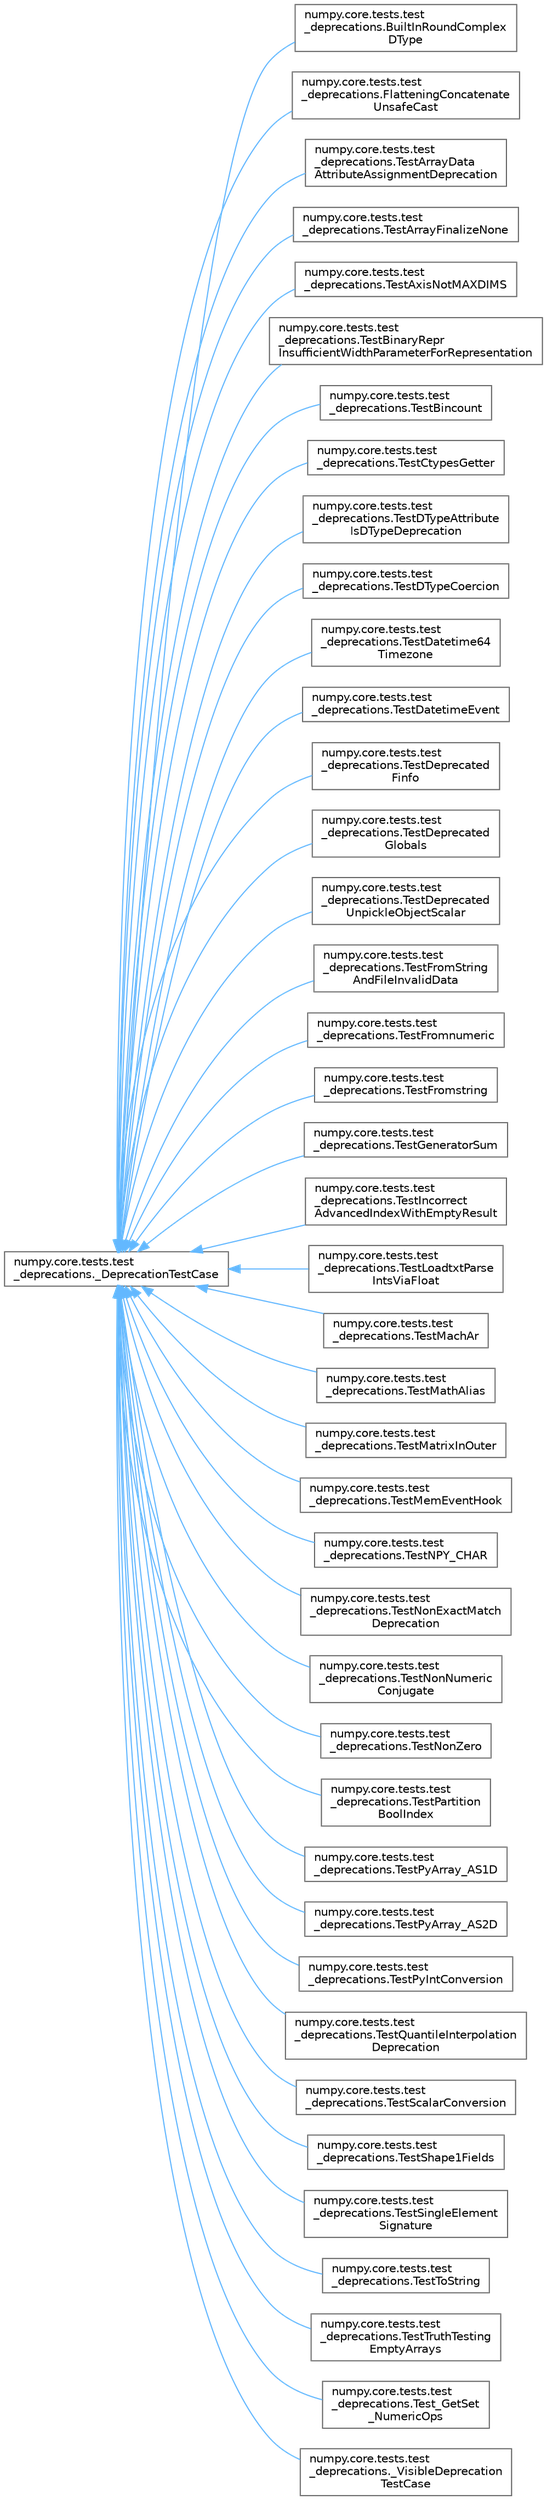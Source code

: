 digraph "Graphical Class Hierarchy"
{
 // LATEX_PDF_SIZE
  bgcolor="transparent";
  edge [fontname=Helvetica,fontsize=10,labelfontname=Helvetica,labelfontsize=10];
  node [fontname=Helvetica,fontsize=10,shape=box,height=0.2,width=0.4];
  rankdir="LR";
  Node0 [id="Node000000",label="numpy.core.tests.test\l_deprecations._DeprecationTestCase",height=0.2,width=0.4,color="grey40", fillcolor="white", style="filled",URL="$d0/d52/classnumpy_1_1core_1_1tests_1_1test__deprecations_1_1__DeprecationTestCase.html",tooltip=" "];
  Node0 -> Node1 [id="edge4230_Node000000_Node000001",dir="back",color="steelblue1",style="solid",tooltip=" "];
  Node1 [id="Node000001",label="numpy.core.tests.test\l_deprecations.BuiltInRoundComplex\lDType",height=0.2,width=0.4,color="grey40", fillcolor="white", style="filled",URL="$d1/d19/classnumpy_1_1core_1_1tests_1_1test__deprecations_1_1BuiltInRoundComplexDType.html",tooltip=" "];
  Node0 -> Node2 [id="edge4231_Node000000_Node000002",dir="back",color="steelblue1",style="solid",tooltip=" "];
  Node2 [id="Node000002",label="numpy.core.tests.test\l_deprecations.FlatteningConcatenate\lUnsafeCast",height=0.2,width=0.4,color="grey40", fillcolor="white", style="filled",URL="$d1/da7/classnumpy_1_1core_1_1tests_1_1test__deprecations_1_1FlatteningConcatenateUnsafeCast.html",tooltip=" "];
  Node0 -> Node3 [id="edge4232_Node000000_Node000003",dir="back",color="steelblue1",style="solid",tooltip=" "];
  Node3 [id="Node000003",label="numpy.core.tests.test\l_deprecations.TestArrayData\lAttributeAssignmentDeprecation",height=0.2,width=0.4,color="grey40", fillcolor="white", style="filled",URL="$d7/db3/classnumpy_1_1core_1_1tests_1_1test__deprecations_1_1TestArrayDataAttributeAssignmentDeprecation.html",tooltip=" "];
  Node0 -> Node4 [id="edge4233_Node000000_Node000004",dir="back",color="steelblue1",style="solid",tooltip=" "];
  Node4 [id="Node000004",label="numpy.core.tests.test\l_deprecations.TestArrayFinalizeNone",height=0.2,width=0.4,color="grey40", fillcolor="white", style="filled",URL="$d4/dbf/classnumpy_1_1core_1_1tests_1_1test__deprecations_1_1TestArrayFinalizeNone.html",tooltip=" "];
  Node0 -> Node5 [id="edge4234_Node000000_Node000005",dir="back",color="steelblue1",style="solid",tooltip=" "];
  Node5 [id="Node000005",label="numpy.core.tests.test\l_deprecations.TestAxisNotMAXDIMS",height=0.2,width=0.4,color="grey40", fillcolor="white", style="filled",URL="$da/d32/classnumpy_1_1core_1_1tests_1_1test__deprecations_1_1TestAxisNotMAXDIMS.html",tooltip=" "];
  Node0 -> Node6 [id="edge4235_Node000000_Node000006",dir="back",color="steelblue1",style="solid",tooltip=" "];
  Node6 [id="Node000006",label="numpy.core.tests.test\l_deprecations.TestBinaryRepr\lInsufficientWidthParameterForRepresentation",height=0.2,width=0.4,color="grey40", fillcolor="white", style="filled",URL="$d8/d61/classnumpy_1_1core_1_1tests_1_1test__deprecations_1_1TestBinaryReprInsufficientWidthParameterForRepresentation.html",tooltip=" "];
  Node0 -> Node7 [id="edge4236_Node000000_Node000007",dir="back",color="steelblue1",style="solid",tooltip=" "];
  Node7 [id="Node000007",label="numpy.core.tests.test\l_deprecations.TestBincount",height=0.2,width=0.4,color="grey40", fillcolor="white", style="filled",URL="$d6/d27/classnumpy_1_1core_1_1tests_1_1test__deprecations_1_1TestBincount.html",tooltip=" "];
  Node0 -> Node8 [id="edge4237_Node000000_Node000008",dir="back",color="steelblue1",style="solid",tooltip=" "];
  Node8 [id="Node000008",label="numpy.core.tests.test\l_deprecations.TestCtypesGetter",height=0.2,width=0.4,color="grey40", fillcolor="white", style="filled",URL="$da/d85/classnumpy_1_1core_1_1tests_1_1test__deprecations_1_1TestCtypesGetter.html",tooltip=" "];
  Node0 -> Node9 [id="edge4238_Node000000_Node000009",dir="back",color="steelblue1",style="solid",tooltip=" "];
  Node9 [id="Node000009",label="numpy.core.tests.test\l_deprecations.TestDTypeAttribute\lIsDTypeDeprecation",height=0.2,width=0.4,color="grey40", fillcolor="white", style="filled",URL="$d2/d39/classnumpy_1_1core_1_1tests_1_1test__deprecations_1_1TestDTypeAttributeIsDTypeDeprecation.html",tooltip=" "];
  Node0 -> Node10 [id="edge4239_Node000000_Node000010",dir="back",color="steelblue1",style="solid",tooltip=" "];
  Node10 [id="Node000010",label="numpy.core.tests.test\l_deprecations.TestDTypeCoercion",height=0.2,width=0.4,color="grey40", fillcolor="white", style="filled",URL="$d2/d14/classnumpy_1_1core_1_1tests_1_1test__deprecations_1_1TestDTypeCoercion.html",tooltip=" "];
  Node0 -> Node11 [id="edge4240_Node000000_Node000011",dir="back",color="steelblue1",style="solid",tooltip=" "];
  Node11 [id="Node000011",label="numpy.core.tests.test\l_deprecations.TestDatetime64\lTimezone",height=0.2,width=0.4,color="grey40", fillcolor="white", style="filled",URL="$d7/dbf/classnumpy_1_1core_1_1tests_1_1test__deprecations_1_1TestDatetime64Timezone.html",tooltip=" "];
  Node0 -> Node12 [id="edge4241_Node000000_Node000012",dir="back",color="steelblue1",style="solid",tooltip=" "];
  Node12 [id="Node000012",label="numpy.core.tests.test\l_deprecations.TestDatetimeEvent",height=0.2,width=0.4,color="grey40", fillcolor="white", style="filled",URL="$d4/d71/classnumpy_1_1core_1_1tests_1_1test__deprecations_1_1TestDatetimeEvent.html",tooltip=" "];
  Node0 -> Node13 [id="edge4242_Node000000_Node000013",dir="back",color="steelblue1",style="solid",tooltip=" "];
  Node13 [id="Node000013",label="numpy.core.tests.test\l_deprecations.TestDeprecated\lFinfo",height=0.2,width=0.4,color="grey40", fillcolor="white", style="filled",URL="$da/dab/classnumpy_1_1core_1_1tests_1_1test__deprecations_1_1TestDeprecatedFinfo.html",tooltip=" "];
  Node0 -> Node14 [id="edge4243_Node000000_Node000014",dir="back",color="steelblue1",style="solid",tooltip=" "];
  Node14 [id="Node000014",label="numpy.core.tests.test\l_deprecations.TestDeprecated\lGlobals",height=0.2,width=0.4,color="grey40", fillcolor="white", style="filled",URL="$de/dfa/classnumpy_1_1core_1_1tests_1_1test__deprecations_1_1TestDeprecatedGlobals.html",tooltip=" "];
  Node0 -> Node15 [id="edge4244_Node000000_Node000015",dir="back",color="steelblue1",style="solid",tooltip=" "];
  Node15 [id="Node000015",label="numpy.core.tests.test\l_deprecations.TestDeprecated\lUnpickleObjectScalar",height=0.2,width=0.4,color="grey40", fillcolor="white", style="filled",URL="$de/d35/classnumpy_1_1core_1_1tests_1_1test__deprecations_1_1TestDeprecatedUnpickleObjectScalar.html",tooltip=" "];
  Node0 -> Node16 [id="edge4245_Node000000_Node000016",dir="back",color="steelblue1",style="solid",tooltip=" "];
  Node16 [id="Node000016",label="numpy.core.tests.test\l_deprecations.TestFromString\lAndFileInvalidData",height=0.2,width=0.4,color="grey40", fillcolor="white", style="filled",URL="$de/db6/classnumpy_1_1core_1_1tests_1_1test__deprecations_1_1TestFromStringAndFileInvalidData.html",tooltip=" "];
  Node0 -> Node17 [id="edge4246_Node000000_Node000017",dir="back",color="steelblue1",style="solid",tooltip=" "];
  Node17 [id="Node000017",label="numpy.core.tests.test\l_deprecations.TestFromnumeric",height=0.2,width=0.4,color="grey40", fillcolor="white", style="filled",URL="$d6/de0/classnumpy_1_1core_1_1tests_1_1test__deprecations_1_1TestFromnumeric.html",tooltip=" "];
  Node0 -> Node18 [id="edge4247_Node000000_Node000018",dir="back",color="steelblue1",style="solid",tooltip=" "];
  Node18 [id="Node000018",label="numpy.core.tests.test\l_deprecations.TestFromstring",height=0.2,width=0.4,color="grey40", fillcolor="white", style="filled",URL="$dc/dbd/classnumpy_1_1core_1_1tests_1_1test__deprecations_1_1TestFromstring.html",tooltip=" "];
  Node0 -> Node19 [id="edge4248_Node000000_Node000019",dir="back",color="steelblue1",style="solid",tooltip=" "];
  Node19 [id="Node000019",label="numpy.core.tests.test\l_deprecations.TestGeneratorSum",height=0.2,width=0.4,color="grey40", fillcolor="white", style="filled",URL="$d4/d11/classnumpy_1_1core_1_1tests_1_1test__deprecations_1_1TestGeneratorSum.html",tooltip=" "];
  Node0 -> Node20 [id="edge4249_Node000000_Node000020",dir="back",color="steelblue1",style="solid",tooltip=" "];
  Node20 [id="Node000020",label="numpy.core.tests.test\l_deprecations.TestIncorrect\lAdvancedIndexWithEmptyResult",height=0.2,width=0.4,color="grey40", fillcolor="white", style="filled",URL="$d3/d61/classnumpy_1_1core_1_1tests_1_1test__deprecations_1_1TestIncorrectAdvancedIndexWithEmptyResult.html",tooltip=" "];
  Node0 -> Node21 [id="edge4250_Node000000_Node000021",dir="back",color="steelblue1",style="solid",tooltip=" "];
  Node21 [id="Node000021",label="numpy.core.tests.test\l_deprecations.TestLoadtxtParse\lIntsViaFloat",height=0.2,width=0.4,color="grey40", fillcolor="white", style="filled",URL="$d8/d3e/classnumpy_1_1core_1_1tests_1_1test__deprecations_1_1TestLoadtxtParseIntsViaFloat.html",tooltip=" "];
  Node0 -> Node22 [id="edge4251_Node000000_Node000022",dir="back",color="steelblue1",style="solid",tooltip=" "];
  Node22 [id="Node000022",label="numpy.core.tests.test\l_deprecations.TestMachAr",height=0.2,width=0.4,color="grey40", fillcolor="white", style="filled",URL="$dd/df3/classnumpy_1_1core_1_1tests_1_1test__deprecations_1_1TestMachAr.html",tooltip=" "];
  Node0 -> Node23 [id="edge4252_Node000000_Node000023",dir="back",color="steelblue1",style="solid",tooltip=" "];
  Node23 [id="Node000023",label="numpy.core.tests.test\l_deprecations.TestMathAlias",height=0.2,width=0.4,color="grey40", fillcolor="white", style="filled",URL="$dc/d13/classnumpy_1_1core_1_1tests_1_1test__deprecations_1_1TestMathAlias.html",tooltip=" "];
  Node0 -> Node24 [id="edge4253_Node000000_Node000024",dir="back",color="steelblue1",style="solid",tooltip=" "];
  Node24 [id="Node000024",label="numpy.core.tests.test\l_deprecations.TestMatrixInOuter",height=0.2,width=0.4,color="grey40", fillcolor="white", style="filled",URL="$d6/d3c/classnumpy_1_1core_1_1tests_1_1test__deprecations_1_1TestMatrixInOuter.html",tooltip=" "];
  Node0 -> Node25 [id="edge4254_Node000000_Node000025",dir="back",color="steelblue1",style="solid",tooltip=" "];
  Node25 [id="Node000025",label="numpy.core.tests.test\l_deprecations.TestMemEventHook",height=0.2,width=0.4,color="grey40", fillcolor="white", style="filled",URL="$d9/d56/classnumpy_1_1core_1_1tests_1_1test__deprecations_1_1TestMemEventHook.html",tooltip=" "];
  Node0 -> Node26 [id="edge4255_Node000000_Node000026",dir="back",color="steelblue1",style="solid",tooltip=" "];
  Node26 [id="Node000026",label="numpy.core.tests.test\l_deprecations.TestNPY_CHAR",height=0.2,width=0.4,color="grey40", fillcolor="white", style="filled",URL="$dc/dbf/classnumpy_1_1core_1_1tests_1_1test__deprecations_1_1TestNPY__CHAR.html",tooltip=" "];
  Node0 -> Node27 [id="edge4256_Node000000_Node000027",dir="back",color="steelblue1",style="solid",tooltip=" "];
  Node27 [id="Node000027",label="numpy.core.tests.test\l_deprecations.TestNonExactMatch\lDeprecation",height=0.2,width=0.4,color="grey40", fillcolor="white", style="filled",URL="$da/d53/classnumpy_1_1core_1_1tests_1_1test__deprecations_1_1TestNonExactMatchDeprecation.html",tooltip=" "];
  Node0 -> Node28 [id="edge4257_Node000000_Node000028",dir="back",color="steelblue1",style="solid",tooltip=" "];
  Node28 [id="Node000028",label="numpy.core.tests.test\l_deprecations.TestNonNumeric\lConjugate",height=0.2,width=0.4,color="grey40", fillcolor="white", style="filled",URL="$d7/d28/classnumpy_1_1core_1_1tests_1_1test__deprecations_1_1TestNonNumericConjugate.html",tooltip=" "];
  Node0 -> Node29 [id="edge4258_Node000000_Node000029",dir="back",color="steelblue1",style="solid",tooltip=" "];
  Node29 [id="Node000029",label="numpy.core.tests.test\l_deprecations.TestNonZero",height=0.2,width=0.4,color="grey40", fillcolor="white", style="filled",URL="$da/d01/classnumpy_1_1core_1_1tests_1_1test__deprecations_1_1TestNonZero.html",tooltip=" "];
  Node0 -> Node30 [id="edge4259_Node000000_Node000030",dir="back",color="steelblue1",style="solid",tooltip=" "];
  Node30 [id="Node000030",label="numpy.core.tests.test\l_deprecations.TestPartition\lBoolIndex",height=0.2,width=0.4,color="grey40", fillcolor="white", style="filled",URL="$de/d5f/classnumpy_1_1core_1_1tests_1_1test__deprecations_1_1TestPartitionBoolIndex.html",tooltip=" "];
  Node0 -> Node31 [id="edge4260_Node000000_Node000031",dir="back",color="steelblue1",style="solid",tooltip=" "];
  Node31 [id="Node000031",label="numpy.core.tests.test\l_deprecations.TestPyArray_AS1D",height=0.2,width=0.4,color="grey40", fillcolor="white", style="filled",URL="$d7/d42/classnumpy_1_1core_1_1tests_1_1test__deprecations_1_1TestPyArray__AS1D.html",tooltip=" "];
  Node0 -> Node32 [id="edge4261_Node000000_Node000032",dir="back",color="steelblue1",style="solid",tooltip=" "];
  Node32 [id="Node000032",label="numpy.core.tests.test\l_deprecations.TestPyArray_AS2D",height=0.2,width=0.4,color="grey40", fillcolor="white", style="filled",URL="$de/dca/classnumpy_1_1core_1_1tests_1_1test__deprecations_1_1TestPyArray__AS2D.html",tooltip=" "];
  Node0 -> Node33 [id="edge4262_Node000000_Node000033",dir="back",color="steelblue1",style="solid",tooltip=" "];
  Node33 [id="Node000033",label="numpy.core.tests.test\l_deprecations.TestPyIntConversion",height=0.2,width=0.4,color="grey40", fillcolor="white", style="filled",URL="$db/d44/classnumpy_1_1core_1_1tests_1_1test__deprecations_1_1TestPyIntConversion.html",tooltip=" "];
  Node0 -> Node34 [id="edge4263_Node000000_Node000034",dir="back",color="steelblue1",style="solid",tooltip=" "];
  Node34 [id="Node000034",label="numpy.core.tests.test\l_deprecations.TestQuantileInterpolation\lDeprecation",height=0.2,width=0.4,color="grey40", fillcolor="white", style="filled",URL="$d1/d91/classnumpy_1_1core_1_1tests_1_1test__deprecations_1_1TestQuantileInterpolationDeprecation.html",tooltip=" "];
  Node0 -> Node35 [id="edge4264_Node000000_Node000035",dir="back",color="steelblue1",style="solid",tooltip=" "];
  Node35 [id="Node000035",label="numpy.core.tests.test\l_deprecations.TestScalarConversion",height=0.2,width=0.4,color="grey40", fillcolor="white", style="filled",URL="$d2/d6e/classnumpy_1_1core_1_1tests_1_1test__deprecations_1_1TestScalarConversion.html",tooltip=" "];
  Node0 -> Node36 [id="edge4265_Node000000_Node000036",dir="back",color="steelblue1",style="solid",tooltip=" "];
  Node36 [id="Node000036",label="numpy.core.tests.test\l_deprecations.TestShape1Fields",height=0.2,width=0.4,color="grey40", fillcolor="white", style="filled",URL="$d6/d5e/classnumpy_1_1core_1_1tests_1_1test__deprecations_1_1TestShape1Fields.html",tooltip=" "];
  Node0 -> Node37 [id="edge4266_Node000000_Node000037",dir="back",color="steelblue1",style="solid",tooltip=" "];
  Node37 [id="Node000037",label="numpy.core.tests.test\l_deprecations.TestSingleElement\lSignature",height=0.2,width=0.4,color="grey40", fillcolor="white", style="filled",URL="$d3/da0/classnumpy_1_1core_1_1tests_1_1test__deprecations_1_1TestSingleElementSignature.html",tooltip=" "];
  Node0 -> Node38 [id="edge4267_Node000000_Node000038",dir="back",color="steelblue1",style="solid",tooltip=" "];
  Node38 [id="Node000038",label="numpy.core.tests.test\l_deprecations.TestToString",height=0.2,width=0.4,color="grey40", fillcolor="white", style="filled",URL="$dc/d4d/classnumpy_1_1core_1_1tests_1_1test__deprecations_1_1TestToString.html",tooltip=" "];
  Node0 -> Node39 [id="edge4268_Node000000_Node000039",dir="back",color="steelblue1",style="solid",tooltip=" "];
  Node39 [id="Node000039",label="numpy.core.tests.test\l_deprecations.TestTruthTesting\lEmptyArrays",height=0.2,width=0.4,color="grey40", fillcolor="white", style="filled",URL="$d6/d7e/classnumpy_1_1core_1_1tests_1_1test__deprecations_1_1TestTruthTestingEmptyArrays.html",tooltip=" "];
  Node0 -> Node40 [id="edge4269_Node000000_Node000040",dir="back",color="steelblue1",style="solid",tooltip=" "];
  Node40 [id="Node000040",label="numpy.core.tests.test\l_deprecations.Test_GetSet\l_NumericOps",height=0.2,width=0.4,color="grey40", fillcolor="white", style="filled",URL="$db/d08/classnumpy_1_1core_1_1tests_1_1test__deprecations_1_1Test__GetSet__NumericOps.html",tooltip=" "];
  Node0 -> Node41 [id="edge4270_Node000000_Node000041",dir="back",color="steelblue1",style="solid",tooltip=" "];
  Node41 [id="Node000041",label="numpy.core.tests.test\l_deprecations._VisibleDeprecation\lTestCase",height=0.2,width=0.4,color="grey40", fillcolor="white", style="filled",URL="$d9/d6f/classnumpy_1_1core_1_1tests_1_1test__deprecations_1_1__VisibleDeprecationTestCase.html",tooltip=" "];
}
